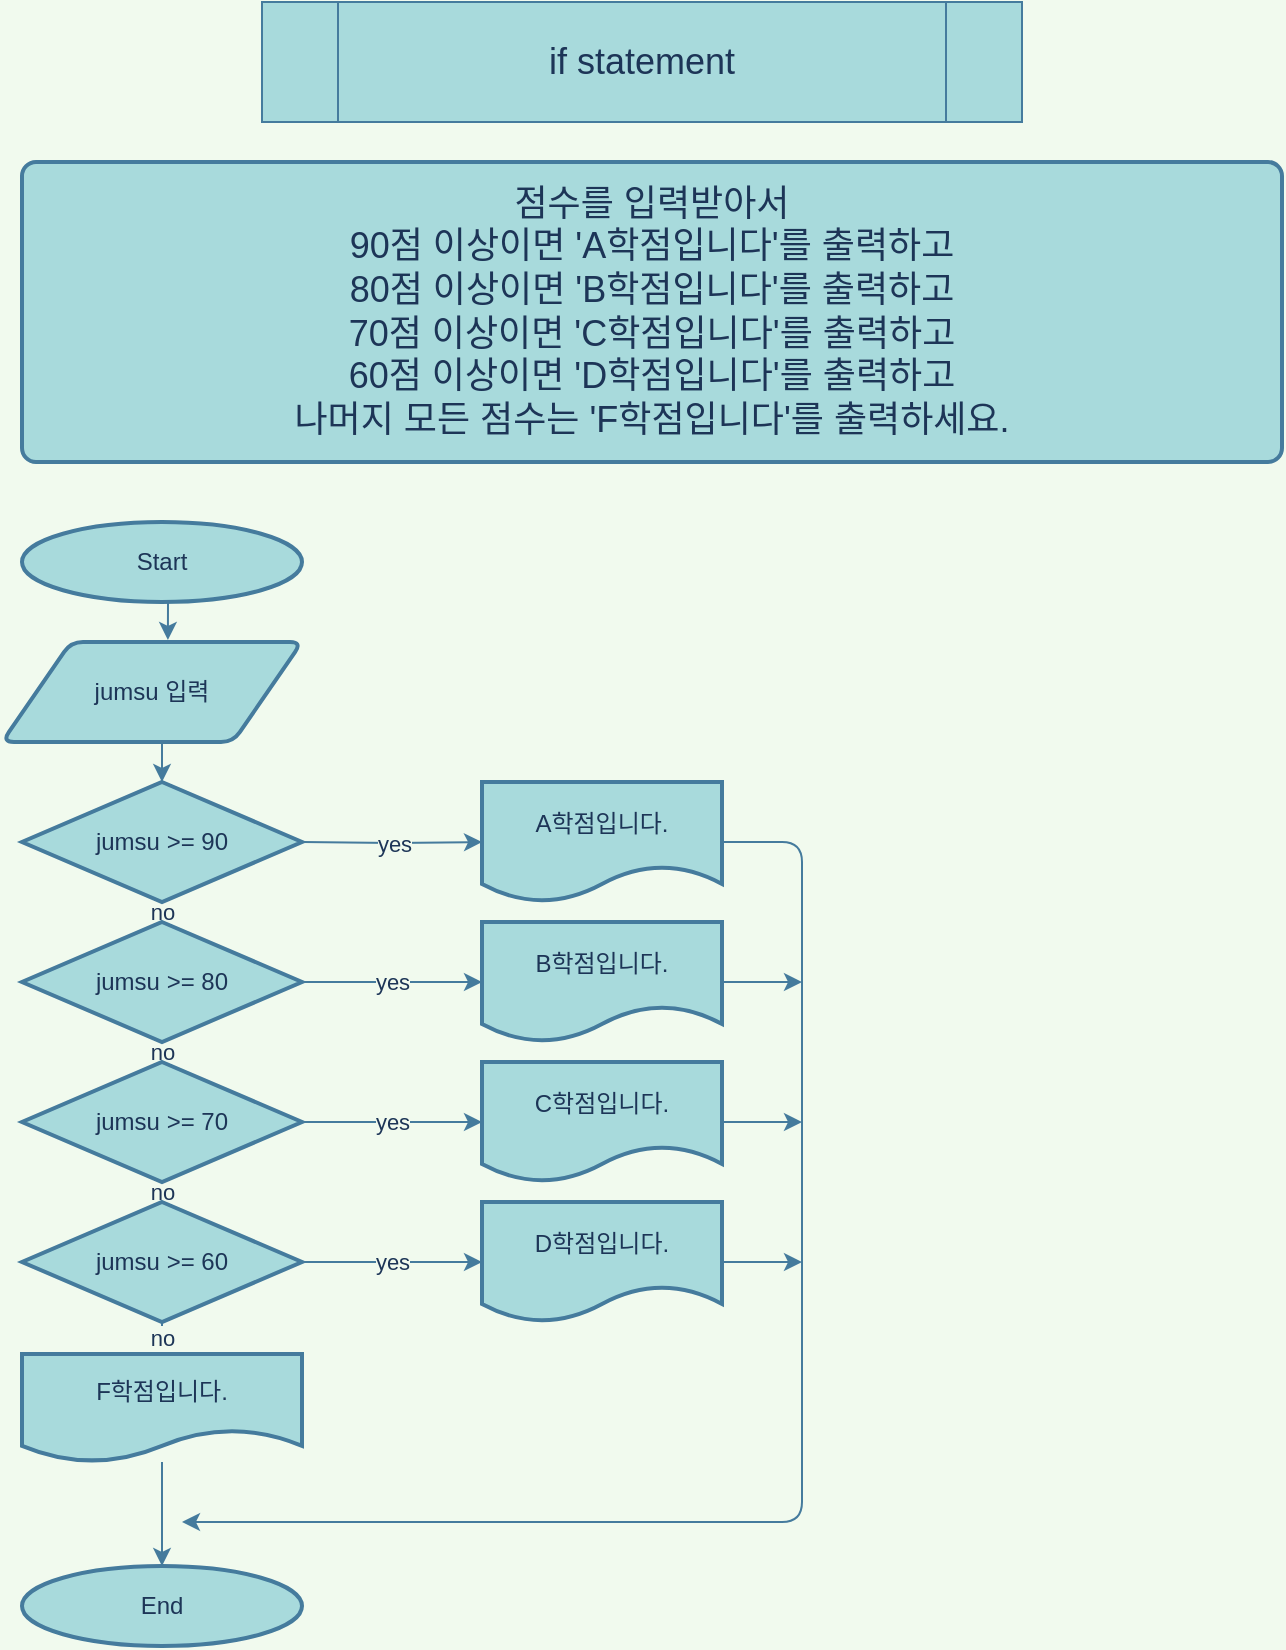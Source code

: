 <mxfile version="19.0.3" type="device"><diagram id="RaGCE8aXbFIeHauEBZ-n" name="Page-1"><mxGraphModel dx="1102" dy="854" grid="1" gridSize="10" guides="1" tooltips="1" connect="1" arrows="1" fold="1" page="1" pageScale="1" pageWidth="850" pageHeight="1100" background="#F1FAEE" math="0" shadow="0"><root><mxCell id="0"/><mxCell id="1" parent="0"/><mxCell id="LxZYOg5CmHtxlCHNLd-6-1" value="if statement" style="shape=process;whiteSpace=wrap;html=1;backgroundOutline=1;fillColor=#A8DADC;strokeColor=#457B9D;fontSize=18;fontColor=#1D3557;" vertex="1" parent="1"><mxGeometry x="250" y="20" width="380" height="60" as="geometry"/></mxCell><mxCell id="LxZYOg5CmHtxlCHNLd-6-2" value="점수를 입력받아서 &lt;br&gt;90점 이상이면 'A학점입니다'를 출력하고 &lt;br&gt;80점 이상이면 'B학점입니다'를 출력하고&lt;br&gt;70점 이상이면 'C학점입니다'를 출력하고&lt;br&gt;60점 이상이면 'D학점입니다'를 출력하고&lt;br&gt;나머지 모든 점수는 'F학점입니다'를 출력하세요." style="rounded=1;whiteSpace=wrap;html=1;absoluteArcSize=1;arcSize=14;strokeWidth=2;fontSize=18;fillColor=#A8DADC;strokeColor=#457B9D;fontColor=#1D3557;" vertex="1" parent="1"><mxGeometry x="130" y="100" width="630" height="150" as="geometry"/></mxCell><mxCell id="LxZYOg5CmHtxlCHNLd-6-25" style="edgeStyle=orthogonalEdgeStyle;rounded=0;orthogonalLoop=1;jettySize=auto;html=1;exitX=0.5;exitY=1;exitDx=0;exitDy=0;exitPerimeter=0;entryX=0.553;entryY=-0.02;entryDx=0;entryDy=0;entryPerimeter=0;labelBackgroundColor=#F1FAEE;strokeColor=#457B9D;fontColor=#1D3557;" edge="1" parent="1" source="LxZYOg5CmHtxlCHNLd-6-3" target="LxZYOg5CmHtxlCHNLd-6-6"><mxGeometry relative="1" as="geometry"/></mxCell><mxCell id="LxZYOg5CmHtxlCHNLd-6-3" value="Start" style="strokeWidth=2;html=1;shape=mxgraph.flowchart.start_1;whiteSpace=wrap;fillColor=#A8DADC;strokeColor=#457B9D;fontColor=#1D3557;" vertex="1" parent="1"><mxGeometry x="130" y="280" width="140" height="40" as="geometry"/></mxCell><mxCell id="LxZYOg5CmHtxlCHNLd-6-4" value="End" style="strokeWidth=2;html=1;shape=mxgraph.flowchart.start_1;whiteSpace=wrap;fillColor=#A8DADC;strokeColor=#457B9D;fontColor=#1D3557;" vertex="1" parent="1"><mxGeometry x="130" y="802" width="140" height="40" as="geometry"/></mxCell><mxCell id="LxZYOg5CmHtxlCHNLd-6-27" style="edgeStyle=orthogonalEdgeStyle;rounded=0;orthogonalLoop=1;jettySize=auto;html=1;exitX=0.5;exitY=1;exitDx=0;exitDy=0;entryX=0.5;entryY=0;entryDx=0;entryDy=0;entryPerimeter=0;labelBackgroundColor=#F1FAEE;strokeColor=#457B9D;fontColor=#1D3557;" edge="1" parent="1" source="LxZYOg5CmHtxlCHNLd-6-6" target="LxZYOg5CmHtxlCHNLd-6-9"><mxGeometry relative="1" as="geometry"/></mxCell><mxCell id="LxZYOg5CmHtxlCHNLd-6-6" value="jumsu 입력" style="shape=parallelogram;html=1;strokeWidth=2;perimeter=parallelogramPerimeter;whiteSpace=wrap;rounded=1;arcSize=12;size=0.23;fillColor=#A8DADC;strokeColor=#457B9D;fontColor=#1D3557;" vertex="1" parent="1"><mxGeometry x="120" y="340" width="150" height="50" as="geometry"/></mxCell><mxCell id="LxZYOg5CmHtxlCHNLd-6-14" value="yes" style="edgeStyle=orthogonalEdgeStyle;rounded=0;orthogonalLoop=1;jettySize=auto;html=1;labelBackgroundColor=#F1FAEE;strokeColor=#457B9D;fontColor=#1D3557;" edge="1" parent="1" target="LxZYOg5CmHtxlCHNLd-6-13"><mxGeometry relative="1" as="geometry"><mxPoint x="270" y="440" as="sourcePoint"/></mxGeometry></mxCell><mxCell id="LxZYOg5CmHtxlCHNLd-6-28" value="no" style="edgeStyle=orthogonalEdgeStyle;rounded=0;orthogonalLoop=1;jettySize=auto;html=1;exitX=0.5;exitY=1;exitDx=0;exitDy=0;exitPerimeter=0;entryX=0.5;entryY=0;entryDx=0;entryDy=0;entryPerimeter=0;labelBackgroundColor=#F1FAEE;strokeColor=#457B9D;fontColor=#1D3557;" edge="1" parent="1" source="LxZYOg5CmHtxlCHNLd-6-9" target="LxZYOg5CmHtxlCHNLd-6-10"><mxGeometry relative="1" as="geometry"/></mxCell><mxCell id="LxZYOg5CmHtxlCHNLd-6-9" value="jumsu &amp;gt;= 90" style="strokeWidth=2;html=1;shape=mxgraph.flowchart.decision;whiteSpace=wrap;fillColor=#A8DADC;strokeColor=#457B9D;fontColor=#1D3557;" vertex="1" parent="1"><mxGeometry x="130" y="410" width="140" height="60" as="geometry"/></mxCell><mxCell id="LxZYOg5CmHtxlCHNLd-6-20" value="yes" style="edgeStyle=orthogonalEdgeStyle;rounded=0;orthogonalLoop=1;jettySize=auto;html=1;labelBackgroundColor=#F1FAEE;strokeColor=#457B9D;fontColor=#1D3557;" edge="1" parent="1" source="LxZYOg5CmHtxlCHNLd-6-10" target="LxZYOg5CmHtxlCHNLd-6-17"><mxGeometry relative="1" as="geometry"/></mxCell><mxCell id="LxZYOg5CmHtxlCHNLd-6-29" value="no" style="edgeStyle=orthogonalEdgeStyle;rounded=0;orthogonalLoop=1;jettySize=auto;html=1;exitX=0.5;exitY=1;exitDx=0;exitDy=0;exitPerimeter=0;entryX=0.5;entryY=0;entryDx=0;entryDy=0;entryPerimeter=0;labelBackgroundColor=#F1FAEE;strokeColor=#457B9D;fontColor=#1D3557;" edge="1" parent="1" source="LxZYOg5CmHtxlCHNLd-6-10" target="LxZYOg5CmHtxlCHNLd-6-11"><mxGeometry relative="1" as="geometry"/></mxCell><mxCell id="LxZYOg5CmHtxlCHNLd-6-10" value="jumsu &amp;gt;= 80" style="strokeWidth=2;html=1;shape=mxgraph.flowchart.decision;whiteSpace=wrap;fillColor=#A8DADC;strokeColor=#457B9D;fontColor=#1D3557;" vertex="1" parent="1"><mxGeometry x="130" y="480" width="140" height="60" as="geometry"/></mxCell><mxCell id="LxZYOg5CmHtxlCHNLd-6-21" value="yes" style="edgeStyle=orthogonalEdgeStyle;rounded=0;orthogonalLoop=1;jettySize=auto;html=1;labelBackgroundColor=#F1FAEE;strokeColor=#457B9D;fontColor=#1D3557;" edge="1" parent="1" source="LxZYOg5CmHtxlCHNLd-6-11" target="LxZYOg5CmHtxlCHNLd-6-18"><mxGeometry relative="1" as="geometry"/></mxCell><mxCell id="LxZYOg5CmHtxlCHNLd-6-30" value="no" style="edgeStyle=orthogonalEdgeStyle;rounded=0;orthogonalLoop=1;jettySize=auto;html=1;exitX=0.5;exitY=1;exitDx=0;exitDy=0;exitPerimeter=0;entryX=0.5;entryY=0;entryDx=0;entryDy=0;entryPerimeter=0;labelBackgroundColor=#F1FAEE;strokeColor=#457B9D;fontColor=#1D3557;" edge="1" parent="1" source="LxZYOg5CmHtxlCHNLd-6-11" target="LxZYOg5CmHtxlCHNLd-6-12"><mxGeometry relative="1" as="geometry"/></mxCell><mxCell id="LxZYOg5CmHtxlCHNLd-6-11" value="jumsu &amp;gt;= 70" style="strokeWidth=2;html=1;shape=mxgraph.flowchart.decision;whiteSpace=wrap;fillColor=#A8DADC;strokeColor=#457B9D;fontColor=#1D3557;" vertex="1" parent="1"><mxGeometry x="130" y="550" width="140" height="60" as="geometry"/></mxCell><mxCell id="LxZYOg5CmHtxlCHNLd-6-22" value="yes" style="edgeStyle=orthogonalEdgeStyle;rounded=0;orthogonalLoop=1;jettySize=auto;html=1;labelBackgroundColor=#F1FAEE;strokeColor=#457B9D;fontColor=#1D3557;" edge="1" parent="1" source="LxZYOg5CmHtxlCHNLd-6-12" target="LxZYOg5CmHtxlCHNLd-6-19"><mxGeometry relative="1" as="geometry"/></mxCell><mxCell id="LxZYOg5CmHtxlCHNLd-6-23" value="no" style="edgeStyle=orthogonalEdgeStyle;rounded=0;orthogonalLoop=1;jettySize=auto;html=1;exitX=0.5;exitY=1;exitDx=0;exitDy=0;exitPerimeter=0;entryX=0.5;entryY=0;entryDx=0;entryDy=0;labelBackgroundColor=#F1FAEE;strokeColor=#457B9D;fontColor=#1D3557;" edge="1" parent="1" source="LxZYOg5CmHtxlCHNLd-6-12" target="LxZYOg5CmHtxlCHNLd-6-16"><mxGeometry relative="1" as="geometry"/></mxCell><mxCell id="LxZYOg5CmHtxlCHNLd-6-12" value="jumsu &amp;gt;= 60" style="strokeWidth=2;html=1;shape=mxgraph.flowchart.decision;whiteSpace=wrap;fillColor=#A8DADC;strokeColor=#457B9D;fontColor=#1D3557;" vertex="1" parent="1"><mxGeometry x="130" y="620" width="140" height="60" as="geometry"/></mxCell><mxCell id="LxZYOg5CmHtxlCHNLd-6-31" style="edgeStyle=orthogonalEdgeStyle;curved=0;rounded=1;sketch=0;orthogonalLoop=1;jettySize=auto;html=1;fontColor=#1D3557;strokeColor=#457B9D;fillColor=#A8DADC;" edge="1" parent="1" source="LxZYOg5CmHtxlCHNLd-6-13"><mxGeometry relative="1" as="geometry"><mxPoint x="210" y="780" as="targetPoint"/><Array as="points"><mxPoint x="520" y="440"/><mxPoint x="520" y="780"/></Array></mxGeometry></mxCell><mxCell id="LxZYOg5CmHtxlCHNLd-6-13" value="A학점입니다." style="shape=document;whiteSpace=wrap;html=1;boundedLbl=1;strokeWidth=2;fillColor=#A8DADC;strokeColor=#457B9D;fontColor=#1D3557;" vertex="1" parent="1"><mxGeometry x="360" y="410" width="120" height="60" as="geometry"/></mxCell><mxCell id="LxZYOg5CmHtxlCHNLd-6-24" value="" style="edgeStyle=orthogonalEdgeStyle;rounded=0;orthogonalLoop=1;jettySize=auto;html=1;labelBackgroundColor=#F1FAEE;strokeColor=#457B9D;fontColor=#1D3557;" edge="1" parent="1" source="LxZYOg5CmHtxlCHNLd-6-16" target="LxZYOg5CmHtxlCHNLd-6-4"><mxGeometry relative="1" as="geometry"/></mxCell><mxCell id="LxZYOg5CmHtxlCHNLd-6-16" value="F학점입니다." style="shape=document;whiteSpace=wrap;html=1;boundedLbl=1;strokeWidth=2;fillColor=#A8DADC;strokeColor=#457B9D;fontColor=#1D3557;" vertex="1" parent="1"><mxGeometry x="130" y="696" width="140" height="54" as="geometry"/></mxCell><mxCell id="LxZYOg5CmHtxlCHNLd-6-33" style="edgeStyle=orthogonalEdgeStyle;curved=0;rounded=1;sketch=0;orthogonalLoop=1;jettySize=auto;html=1;fontColor=#1D3557;strokeColor=#457B9D;fillColor=#A8DADC;" edge="1" parent="1" source="LxZYOg5CmHtxlCHNLd-6-17"><mxGeometry relative="1" as="geometry"><mxPoint x="520" y="510" as="targetPoint"/></mxGeometry></mxCell><mxCell id="LxZYOg5CmHtxlCHNLd-6-17" value="B학점입니다." style="shape=document;whiteSpace=wrap;html=1;boundedLbl=1;strokeWidth=2;fillColor=#A8DADC;strokeColor=#457B9D;fontColor=#1D3557;" vertex="1" parent="1"><mxGeometry x="360" y="480" width="120" height="60" as="geometry"/></mxCell><mxCell id="LxZYOg5CmHtxlCHNLd-6-34" style="edgeStyle=orthogonalEdgeStyle;curved=0;rounded=1;sketch=0;orthogonalLoop=1;jettySize=auto;html=1;exitX=1;exitY=0.5;exitDx=0;exitDy=0;fontColor=#1D3557;strokeColor=#457B9D;fillColor=#A8DADC;" edge="1" parent="1" source="LxZYOg5CmHtxlCHNLd-6-18"><mxGeometry relative="1" as="geometry"><mxPoint x="520" y="580" as="targetPoint"/></mxGeometry></mxCell><mxCell id="LxZYOg5CmHtxlCHNLd-6-18" value="C학점입니다." style="shape=document;whiteSpace=wrap;html=1;boundedLbl=1;strokeWidth=2;fillColor=#A8DADC;strokeColor=#457B9D;fontColor=#1D3557;" vertex="1" parent="1"><mxGeometry x="360" y="550" width="120" height="60" as="geometry"/></mxCell><mxCell id="LxZYOg5CmHtxlCHNLd-6-35" style="edgeStyle=orthogonalEdgeStyle;curved=0;rounded=1;sketch=0;orthogonalLoop=1;jettySize=auto;html=1;exitX=1;exitY=0.5;exitDx=0;exitDy=0;fontColor=#1D3557;strokeColor=#457B9D;fillColor=#A8DADC;" edge="1" parent="1" source="LxZYOg5CmHtxlCHNLd-6-19"><mxGeometry relative="1" as="geometry"><mxPoint x="520" y="650" as="targetPoint"/></mxGeometry></mxCell><mxCell id="LxZYOg5CmHtxlCHNLd-6-19" value="D학점입니다." style="shape=document;whiteSpace=wrap;html=1;boundedLbl=1;strokeWidth=2;fillColor=#A8DADC;strokeColor=#457B9D;fontColor=#1D3557;" vertex="1" parent="1"><mxGeometry x="360" y="620" width="120" height="60" as="geometry"/></mxCell></root></mxGraphModel></diagram></mxfile>